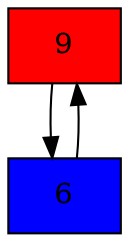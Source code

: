 digraph grafico{
node [style = "filled" shape = "box"]
"<clases.nodoDoble.NodoDoble object at 0x000001702EC75280>" [label = "9" fillcolor = "red"]
"<clases.nodoDoble.NodoDoble object at 0x000001702EC75280>" -> "<clases.nodoDoble.NodoDoble object at 0x000001702EB27730>"
"<clases.nodoDoble.NodoDoble object at 0x000001702EB27730>" [label = "6" fillcolor = "blue"]
"<clases.nodoDoble.NodoDoble object at 0x000001702EB27730>" -> "<clases.nodoDoble.NodoDoble object at 0x000001702EC75280>"
}